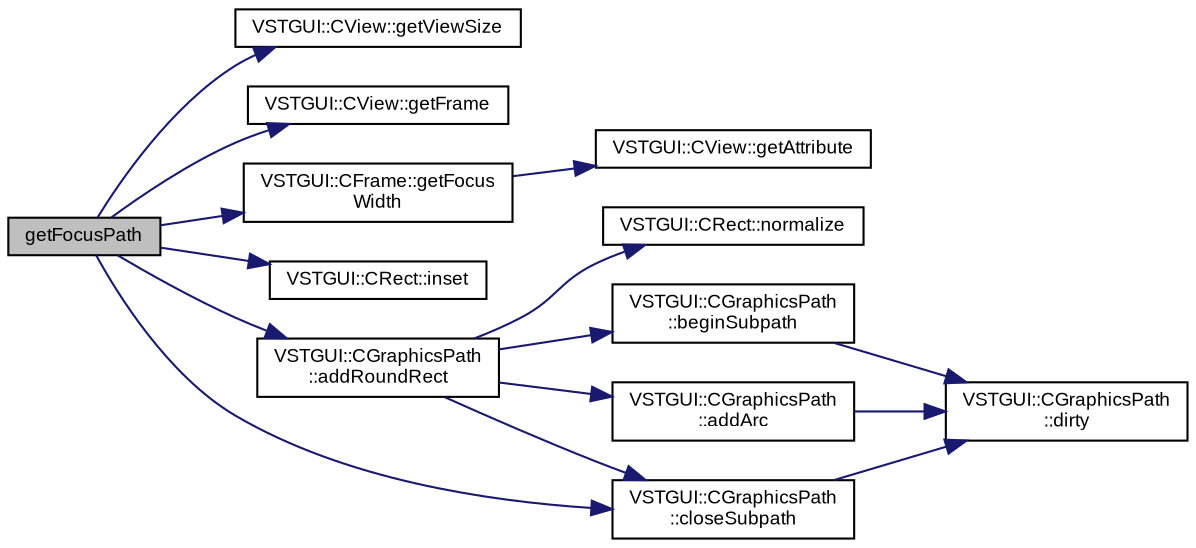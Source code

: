 digraph "getFocusPath"
{
  bgcolor="transparent";
  edge [fontname="Arial",fontsize="9",labelfontname="Arial",labelfontsize="9"];
  node [fontname="Arial",fontsize="9",shape=record];
  rankdir="LR";
  Node1 [label="getFocusPath",height=0.2,width=0.4,color="black", fillcolor="grey75", style="filled" fontcolor="black"];
  Node1 -> Node2 [color="midnightblue",fontsize="9",style="solid",fontname="Arial"];
  Node2 [label="VSTGUI::CView::getViewSize",height=0.2,width=0.4,color="black",URL="$class_v_s_t_g_u_i_1_1_c_view.html#a7b14fb07c53ccfa07dc91900f4fe01f1",tooltip="read only access to view size "];
  Node1 -> Node3 [color="midnightblue",fontsize="9",style="solid",fontname="Arial"];
  Node3 [label="VSTGUI::CView::getFrame",height=0.2,width=0.4,color="black",URL="$class_v_s_t_g_u_i_1_1_c_view.html#a2045d5fae6d0f8c615dc55113828359a",tooltip="get frame "];
  Node1 -> Node4 [color="midnightblue",fontsize="9",style="solid",fontname="Arial"];
  Node4 [label="VSTGUI::CFrame::getFocus\lWidth",height=0.2,width=0.4,color="black",URL="$class_v_s_t_g_u_i_1_1_c_frame.html#adda0ad474a167c57482da0d6f6673312",tooltip="get focus draw width "];
  Node4 -> Node5 [color="midnightblue",fontsize="9",style="solid",fontname="Arial"];
  Node5 [label="VSTGUI::CView::getAttribute",height=0.2,width=0.4,color="black",URL="$class_v_s_t_g_u_i_1_1_c_view.html#ad907c51bbdf1ff36fb05667bfe5011f6",tooltip="get an attribute "];
  Node1 -> Node6 [color="midnightblue",fontsize="9",style="solid",fontname="Arial"];
  Node6 [label="VSTGUI::CRect::inset",height=0.2,width=0.4,color="black",URL="$struct_v_s_t_g_u_i_1_1_c_rect.html#ac2a8fe4733138e609b3804a115794035"];
  Node1 -> Node7 [color="midnightblue",fontsize="9",style="solid",fontname="Arial"];
  Node7 [label="VSTGUI::CGraphicsPath\l::addRoundRect",height=0.2,width=0.4,color="black",URL="$class_v_s_t_g_u_i_1_1_c_graphics_path.html#ab931fd1815af542997697960629d87f3"];
  Node7 -> Node8 [color="midnightblue",fontsize="9",style="solid",fontname="Arial"];
  Node8 [label="VSTGUI::CRect::normalize",height=0.2,width=0.4,color="black",URL="$struct_v_s_t_g_u_i_1_1_c_rect.html#acd0de676568888d848beb97dcc53ae47"];
  Node7 -> Node9 [color="midnightblue",fontsize="9",style="solid",fontname="Arial"];
  Node9 [label="VSTGUI::CGraphicsPath\l::beginSubpath",height=0.2,width=0.4,color="black",URL="$class_v_s_t_g_u_i_1_1_c_graphics_path.html#ab3c59aa53e7ac49487475ded4b4d69f8"];
  Node9 -> Node10 [color="midnightblue",fontsize="9",style="solid",fontname="Arial"];
  Node10 [label="VSTGUI::CGraphicsPath\l::dirty",height=0.2,width=0.4,color="black",URL="$class_v_s_t_g_u_i_1_1_c_graphics_path.html#af1cb1b3449a77dab0724c0698a81ca2c",tooltip="platform object should be released "];
  Node7 -> Node11 [color="midnightblue",fontsize="9",style="solid",fontname="Arial"];
  Node11 [label="VSTGUI::CGraphicsPath\l::addArc",height=0.2,width=0.4,color="black",URL="$class_v_s_t_g_u_i_1_1_c_graphics_path.html#aca91e47845b2094ae600277948f9576a"];
  Node11 -> Node10 [color="midnightblue",fontsize="9",style="solid",fontname="Arial"];
  Node7 -> Node12 [color="midnightblue",fontsize="9",style="solid",fontname="Arial"];
  Node12 [label="VSTGUI::CGraphicsPath\l::closeSubpath",height=0.2,width=0.4,color="black",URL="$class_v_s_t_g_u_i_1_1_c_graphics_path.html#a98a19f37f0b03f579a5f741a553d7a3f"];
  Node12 -> Node10 [color="midnightblue",fontsize="9",style="solid",fontname="Arial"];
  Node1 -> Node12 [color="midnightblue",fontsize="9",style="solid",fontname="Arial"];
}
